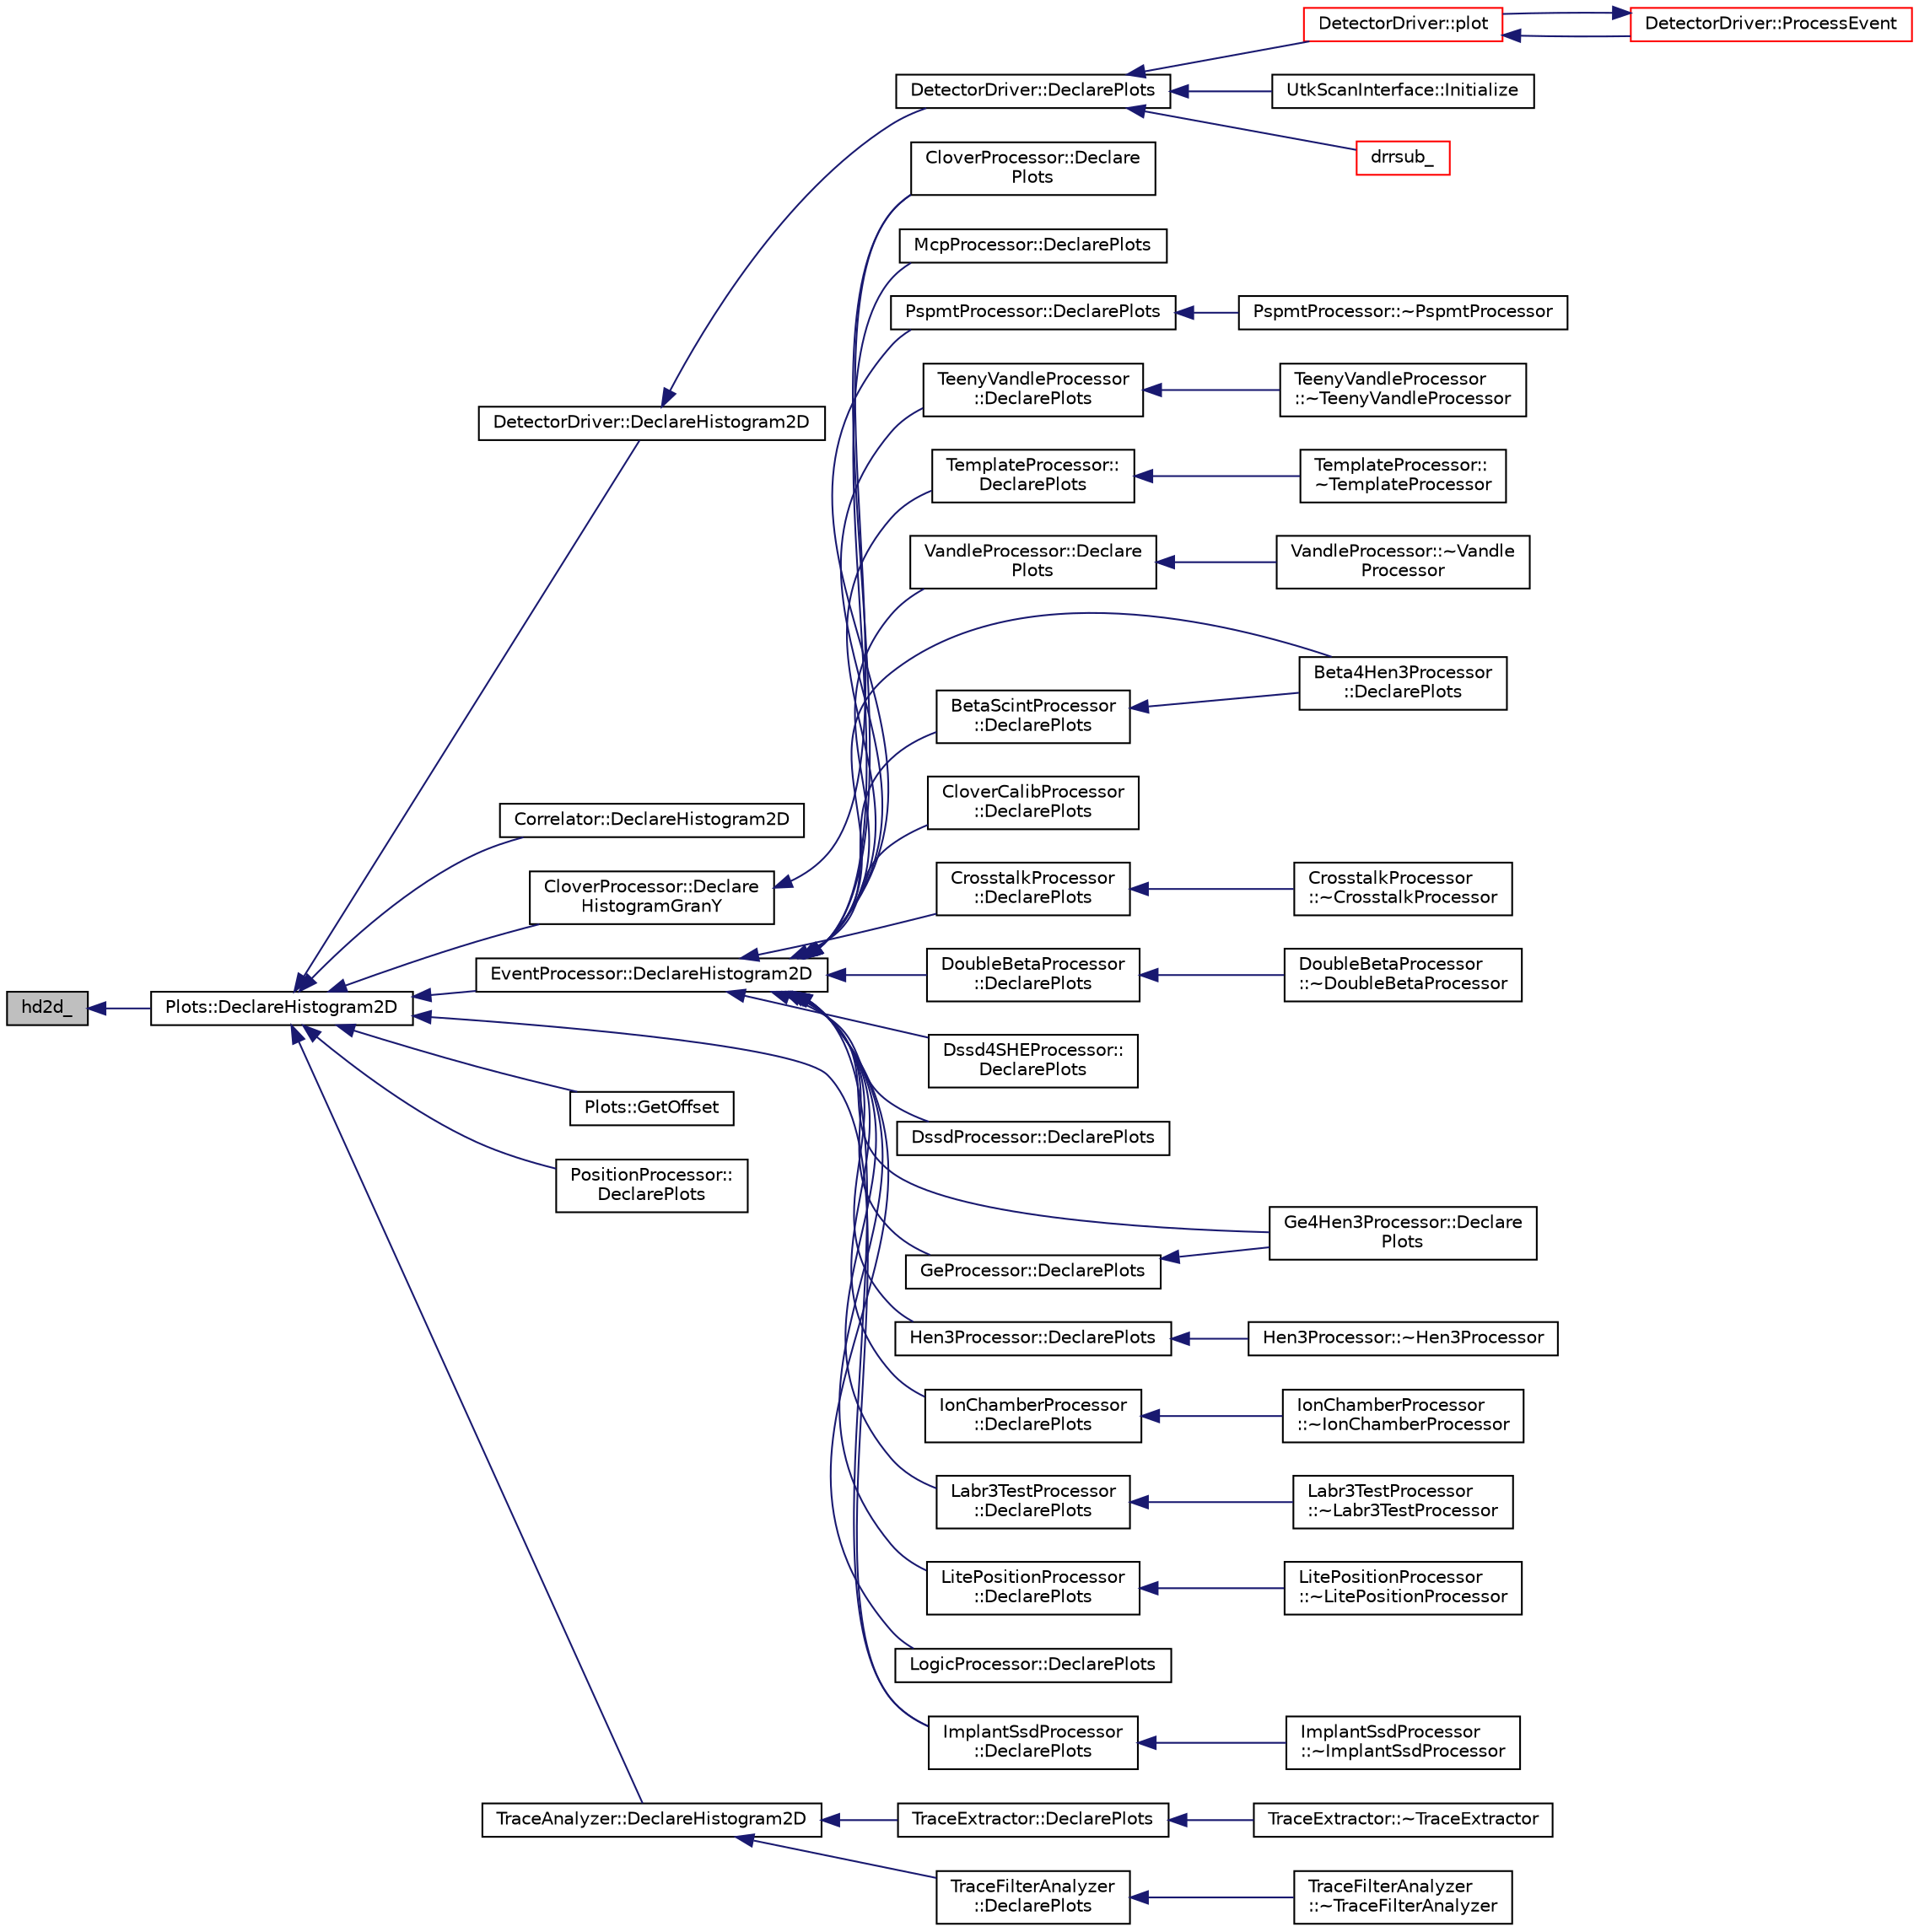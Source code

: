 digraph "hd2d_"
{
  edge [fontname="Helvetica",fontsize="10",labelfontname="Helvetica",labelfontsize="10"];
  node [fontname="Helvetica",fontsize="10",shape=record];
  rankdir="LR";
  Node1 [label="hd2d_",height=0.2,width=0.4,color="black", fillcolor="grey75", style="filled", fontcolor="black"];
  Node1 -> Node2 [dir="back",color="midnightblue",fontsize="10",style="solid",fontname="Helvetica"];
  Node2 [label="Plots::DeclareHistogram2D",height=0.2,width=0.4,color="black", fillcolor="white", style="filled",URL="$d7/d8b/class_plots.html#a59a2ffc3288d877c695346d82499e769",tooltip="Declares a 2D histogram calls the C++ wrapper for DAMM. "];
  Node2 -> Node3 [dir="back",color="midnightblue",fontsize="10",style="solid",fontname="Helvetica"];
  Node3 [label="CloverProcessor::Declare\lHistogramGranY",height=0.2,width=0.4,color="black", fillcolor="white", style="filled",URL="$d5/d01/class_clover_processor.html#a5598774b3984e10183799d08100864ca"];
  Node3 -> Node4 [dir="back",color="midnightblue",fontsize="10",style="solid",fontname="Helvetica"];
  Node4 [label="CloverProcessor::Declare\lPlots",height=0.2,width=0.4,color="black", fillcolor="white", style="filled",URL="$d5/d01/class_clover_processor.html#a241e49aeddae9b8bcb5be9e7192d81a7"];
  Node2 -> Node5 [dir="back",color="midnightblue",fontsize="10",style="solid",fontname="Helvetica"];
  Node5 [label="Correlator::DeclareHistogram2D",height=0.2,width=0.4,color="black", fillcolor="white", style="filled",URL="$df/d86/class_correlator.html#a78c13f9fbc37ab4ee62bdea80111172b",tooltip="Declares a 2D histogram calls the C++ wrapper for DAMM. "];
  Node2 -> Node6 [dir="back",color="midnightblue",fontsize="10",style="solid",fontname="Helvetica"];
  Node6 [label="DetectorDriver::DeclareHistogram2D",height=0.2,width=0.4,color="black", fillcolor="white", style="filled",URL="$de/d91/class_detector_driver.html#ac59589819db9e526e9abecb6328cc0e4",tooltip="Declares a 2D histogram calls the C++ wrapper for DAMM. "];
  Node6 -> Node7 [dir="back",color="midnightblue",fontsize="10",style="solid",fontname="Helvetica"];
  Node7 [label="DetectorDriver::DeclarePlots",height=0.2,width=0.4,color="black", fillcolor="white", style="filled",URL="$de/d91/class_detector_driver.html#a8810acdc149879688b81ec333531a28e"];
  Node7 -> Node8 [dir="back",color="midnightblue",fontsize="10",style="solid",fontname="Helvetica"];
  Node8 [label="DetectorDriver::plot",height=0.2,width=0.4,color="red", fillcolor="white", style="filled",URL="$de/d91/class_detector_driver.html#a3a556ab94a878e057dea8a081d0df55a",tooltip="Plots into histogram defined by dammId. "];
  Node8 -> Node9 [dir="back",color="midnightblue",fontsize="10",style="solid",fontname="Helvetica"];
  Node9 [label="DetectorDriver::ProcessEvent",height=0.2,width=0.4,color="red", fillcolor="white", style="filled",URL="$de/d91/class_detector_driver.html#a19c152206c95dfbc2a98ffd1d002165e",tooltip="Control of the event processing. "];
  Node9 -> Node8 [dir="back",color="midnightblue",fontsize="10",style="solid",fontname="Helvetica"];
  Node7 -> Node10 [dir="back",color="midnightblue",fontsize="10",style="solid",fontname="Helvetica"];
  Node10 [label="UtkScanInterface::Initialize",height=0.2,width=0.4,color="black", fillcolor="white", style="filled",URL="$db/d6c/class_utk_scan_interface.html#a97f114b210931247250458851cead748"];
  Node7 -> Node11 [dir="back",color="midnightblue",fontsize="10",style="solid",fontname="Helvetica"];
  Node11 [label="drrsub_",height=0.2,width=0.4,color="red", fillcolor="white", style="filled",URL="$d1/dd5/utkscanor_8cpp.html#a09d29445a46de775722e95fcbe9eb20b",tooltip="Defines the main interface with the SCANOR library, the program essentially starts here..."];
  Node2 -> Node12 [dir="back",color="midnightblue",fontsize="10",style="solid",fontname="Helvetica"];
  Node12 [label="EventProcessor::DeclareHistogram2D",height=0.2,width=0.4,color="black", fillcolor="white", style="filled",URL="$d6/d65/class_event_processor.html#a37b6d5ad90cc6e55c8021682a355764a",tooltip="Declares a 2D histogram calls the C++ wrapper for DAMM. "];
  Node12 -> Node13 [dir="back",color="midnightblue",fontsize="10",style="solid",fontname="Helvetica"];
  Node13 [label="Beta4Hen3Processor\l::DeclarePlots",height=0.2,width=0.4,color="black", fillcolor="white", style="filled",URL="$db/d92/class_beta4_hen3_processor.html#a113815033762b9388796cdf850b85ce7"];
  Node12 -> Node14 [dir="back",color="midnightblue",fontsize="10",style="solid",fontname="Helvetica"];
  Node14 [label="BetaScintProcessor\l::DeclarePlots",height=0.2,width=0.4,color="black", fillcolor="white", style="filled",URL="$d4/de4/class_beta_scint_processor.html#a906c4fa539c4200a7cc4a143a01c8de5"];
  Node14 -> Node13 [dir="back",color="midnightblue",fontsize="10",style="solid",fontname="Helvetica"];
  Node12 -> Node15 [dir="back",color="midnightblue",fontsize="10",style="solid",fontname="Helvetica"];
  Node15 [label="CloverCalibProcessor\l::DeclarePlots",height=0.2,width=0.4,color="black", fillcolor="white", style="filled",URL="$db/d4e/class_clover_calib_processor.html#a1146803513792bfb64aa664d0258cee4"];
  Node12 -> Node4 [dir="back",color="midnightblue",fontsize="10",style="solid",fontname="Helvetica"];
  Node12 -> Node16 [dir="back",color="midnightblue",fontsize="10",style="solid",fontname="Helvetica"];
  Node16 [label="CrosstalkProcessor\l::DeclarePlots",height=0.2,width=0.4,color="black", fillcolor="white", style="filled",URL="$de/d3c/class_crosstalk_processor.html#a0b3f4f255e3d793dc178d5d5a8fb6bb9"];
  Node16 -> Node17 [dir="back",color="midnightblue",fontsize="10",style="solid",fontname="Helvetica"];
  Node17 [label="CrosstalkProcessor\l::~CrosstalkProcessor",height=0.2,width=0.4,color="black", fillcolor="white", style="filled",URL="$de/d3c/class_crosstalk_processor.html#a974ad94596916e6d24e863dcbec1058c"];
  Node12 -> Node18 [dir="back",color="midnightblue",fontsize="10",style="solid",fontname="Helvetica"];
  Node18 [label="DoubleBetaProcessor\l::DeclarePlots",height=0.2,width=0.4,color="black", fillcolor="white", style="filled",URL="$de/d4f/class_double_beta_processor.html#a0b75e14f81a11f8a00b64e54e277ed3e"];
  Node18 -> Node19 [dir="back",color="midnightblue",fontsize="10",style="solid",fontname="Helvetica"];
  Node19 [label="DoubleBetaProcessor\l::~DoubleBetaProcessor",height=0.2,width=0.4,color="black", fillcolor="white", style="filled",URL="$de/d4f/class_double_beta_processor.html#a0cdcf5970bbc0f7539d23978f3b83242"];
  Node12 -> Node20 [dir="back",color="midnightblue",fontsize="10",style="solid",fontname="Helvetica"];
  Node20 [label="Dssd4SHEProcessor::\lDeclarePlots",height=0.2,width=0.4,color="black", fillcolor="white", style="filled",URL="$db/da8/class_dssd4_s_h_e_processor.html#a9da412065cc7d5d352afddbc5adfb99d"];
  Node12 -> Node21 [dir="back",color="midnightblue",fontsize="10",style="solid",fontname="Helvetica"];
  Node21 [label="DssdProcessor::DeclarePlots",height=0.2,width=0.4,color="black", fillcolor="white", style="filled",URL="$d4/d67/class_dssd_processor.html#a22d452c173f0e5136f384f5d236608fb"];
  Node12 -> Node22 [dir="back",color="midnightblue",fontsize="10",style="solid",fontname="Helvetica"];
  Node22 [label="Ge4Hen3Processor::Declare\lPlots",height=0.2,width=0.4,color="black", fillcolor="white", style="filled",URL="$d5/df2/class_ge4_hen3_processor.html#a918c80547f182063df5070f2616457ef"];
  Node12 -> Node23 [dir="back",color="midnightblue",fontsize="10",style="solid",fontname="Helvetica"];
  Node23 [label="GeProcessor::DeclarePlots",height=0.2,width=0.4,color="black", fillcolor="white", style="filled",URL="$d2/d54/class_ge_processor.html#a34a3e914ec6735a70ee2898fcd726747",tooltip="Declare the plots for the processor. "];
  Node23 -> Node22 [dir="back",color="midnightblue",fontsize="10",style="solid",fontname="Helvetica"];
  Node12 -> Node24 [dir="back",color="midnightblue",fontsize="10",style="solid",fontname="Helvetica"];
  Node24 [label="Hen3Processor::DeclarePlots",height=0.2,width=0.4,color="black", fillcolor="white", style="filled",URL="$d6/d4e/class_hen3_processor.html#a5cf9c74ceb94a1989db9330ec33c1eae"];
  Node24 -> Node25 [dir="back",color="midnightblue",fontsize="10",style="solid",fontname="Helvetica"];
  Node25 [label="Hen3Processor::~Hen3Processor",height=0.2,width=0.4,color="black", fillcolor="white", style="filled",URL="$d6/d4e/class_hen3_processor.html#a8ed35806e6801f6c8f1eb402525e2834"];
  Node12 -> Node26 [dir="back",color="midnightblue",fontsize="10",style="solid",fontname="Helvetica"];
  Node26 [label="ImplantSsdProcessor\l::DeclarePlots",height=0.2,width=0.4,color="black", fillcolor="white", style="filled",URL="$df/df5/class_implant_ssd_processor.html#a0be1ce2d426608abbbdb8b3c68a505c1"];
  Node26 -> Node27 [dir="back",color="midnightblue",fontsize="10",style="solid",fontname="Helvetica"];
  Node27 [label="ImplantSsdProcessor\l::~ImplantSsdProcessor",height=0.2,width=0.4,color="black", fillcolor="white", style="filled",URL="$df/df5/class_implant_ssd_processor.html#a057e44029967a209fc626811e2ba4412"];
  Node12 -> Node28 [dir="back",color="midnightblue",fontsize="10",style="solid",fontname="Helvetica"];
  Node28 [label="IonChamberProcessor\l::DeclarePlots",height=0.2,width=0.4,color="black", fillcolor="white", style="filled",URL="$dd/df2/class_ion_chamber_processor.html#a0abe10984f9968577af6a834aaddf7af"];
  Node28 -> Node29 [dir="back",color="midnightblue",fontsize="10",style="solid",fontname="Helvetica"];
  Node29 [label="IonChamberProcessor\l::~IonChamberProcessor",height=0.2,width=0.4,color="black", fillcolor="white", style="filled",URL="$dd/df2/class_ion_chamber_processor.html#a04e1204b8f8efd09dac743a82b1d4312"];
  Node12 -> Node30 [dir="back",color="midnightblue",fontsize="10",style="solid",fontname="Helvetica"];
  Node30 [label="Labr3TestProcessor\l::DeclarePlots",height=0.2,width=0.4,color="black", fillcolor="white", style="filled",URL="$dd/d2c/class_labr3_test_processor.html#a00b2431718d6e91598cb35bdd7023638"];
  Node30 -> Node31 [dir="back",color="midnightblue",fontsize="10",style="solid",fontname="Helvetica"];
  Node31 [label="Labr3TestProcessor\l::~Labr3TestProcessor",height=0.2,width=0.4,color="black", fillcolor="white", style="filled",URL="$dd/d2c/class_labr3_test_processor.html#a38f5f24725e52971220a4beef3bfc232"];
  Node12 -> Node32 [dir="back",color="midnightblue",fontsize="10",style="solid",fontname="Helvetica"];
  Node32 [label="LitePositionProcessor\l::DeclarePlots",height=0.2,width=0.4,color="black", fillcolor="white", style="filled",URL="$d3/dab/class_lite_position_processor.html#a539c3f2cf56c3b9615128392b1e5b0c0"];
  Node32 -> Node33 [dir="back",color="midnightblue",fontsize="10",style="solid",fontname="Helvetica"];
  Node33 [label="LitePositionProcessor\l::~LitePositionProcessor",height=0.2,width=0.4,color="black", fillcolor="white", style="filled",URL="$d3/dab/class_lite_position_processor.html#a602ce3c9355626b96649b08690d391ef"];
  Node12 -> Node34 [dir="back",color="midnightblue",fontsize="10",style="solid",fontname="Helvetica"];
  Node34 [label="LogicProcessor::DeclarePlots",height=0.2,width=0.4,color="black", fillcolor="white", style="filled",URL="$da/d2f/class_logic_processor.html#aa276735e622e69b5779b77654b5d5208"];
  Node12 -> Node35 [dir="back",color="midnightblue",fontsize="10",style="solid",fontname="Helvetica"];
  Node35 [label="McpProcessor::DeclarePlots",height=0.2,width=0.4,color="black", fillcolor="white", style="filled",URL="$dd/dcb/class_mcp_processor.html#a5db4ddbc2d72998bd8db1cb920773857"];
  Node12 -> Node36 [dir="back",color="midnightblue",fontsize="10",style="solid",fontname="Helvetica"];
  Node36 [label="PspmtProcessor::DeclarePlots",height=0.2,width=0.4,color="black", fillcolor="white", style="filled",URL="$dd/d2c/class_pspmt_processor.html#a69f97cd8c80cd7de8ad8d66f2bf63752"];
  Node36 -> Node37 [dir="back",color="midnightblue",fontsize="10",style="solid",fontname="Helvetica"];
  Node37 [label="PspmtProcessor::~PspmtProcessor",height=0.2,width=0.4,color="black", fillcolor="white", style="filled",URL="$dd/d2c/class_pspmt_processor.html#a23ed80963dc7c683eba1b95aa12f37db"];
  Node12 -> Node38 [dir="back",color="midnightblue",fontsize="10",style="solid",fontname="Helvetica"];
  Node38 [label="TeenyVandleProcessor\l::DeclarePlots",height=0.2,width=0.4,color="black", fillcolor="white", style="filled",URL="$d3/d5e/class_teeny_vandle_processor.html#a7328644e7f25254e60cc7f0f08bf76d7"];
  Node38 -> Node39 [dir="back",color="midnightblue",fontsize="10",style="solid",fontname="Helvetica"];
  Node39 [label="TeenyVandleProcessor\l::~TeenyVandleProcessor",height=0.2,width=0.4,color="black", fillcolor="white", style="filled",URL="$d3/d5e/class_teeny_vandle_processor.html#ace84b3cc48debac1892f4fa954adafbd"];
  Node12 -> Node40 [dir="back",color="midnightblue",fontsize="10",style="solid",fontname="Helvetica"];
  Node40 [label="TemplateProcessor::\lDeclarePlots",height=0.2,width=0.4,color="black", fillcolor="white", style="filled",URL="$da/dfe/class_template_processor.html#ae447375c9e3eae31685252bf17e526ad"];
  Node40 -> Node41 [dir="back",color="midnightblue",fontsize="10",style="solid",fontname="Helvetica"];
  Node41 [label="TemplateProcessor::\l~TemplateProcessor",height=0.2,width=0.4,color="black", fillcolor="white", style="filled",URL="$da/dfe/class_template_processor.html#a93cedd7c190470f8fb23bcd6b62689ae"];
  Node12 -> Node42 [dir="back",color="midnightblue",fontsize="10",style="solid",fontname="Helvetica"];
  Node42 [label="VandleProcessor::Declare\lPlots",height=0.2,width=0.4,color="black", fillcolor="white", style="filled",URL="$db/d21/class_vandle_processor.html#a12172da2e51a26945d9241a4165734b0",tooltip="Declare the plots used in the analysis */. "];
  Node42 -> Node43 [dir="back",color="midnightblue",fontsize="10",style="solid",fontname="Helvetica"];
  Node43 [label="VandleProcessor::~Vandle\lProcessor",height=0.2,width=0.4,color="black", fillcolor="white", style="filled",URL="$db/d21/class_vandle_processor.html#adeb801d12cbeb4a4426b7d2f5ee522cd",tooltip="Default Destructor */. "];
  Node2 -> Node26 [dir="back",color="midnightblue",fontsize="10",style="solid",fontname="Helvetica"];
  Node2 -> Node44 [dir="back",color="midnightblue",fontsize="10",style="solid",fontname="Helvetica"];
  Node44 [label="Plots::GetOffset",height=0.2,width=0.4,color="black", fillcolor="white", style="filled",URL="$d7/d8b/class_plots.html#adc29f9a0571d3b623bed089d4f9daa7a"];
  Node2 -> Node45 [dir="back",color="midnightblue",fontsize="10",style="solid",fontname="Helvetica"];
  Node45 [label="PositionProcessor::\lDeclarePlots",height=0.2,width=0.4,color="black", fillcolor="white", style="filled",URL="$d3/df3/class_position_processor.html#a950e50ae35027fa2a7595092c8738ba5"];
  Node2 -> Node46 [dir="back",color="midnightblue",fontsize="10",style="solid",fontname="Helvetica"];
  Node46 [label="TraceAnalyzer::DeclareHistogram2D",height=0.2,width=0.4,color="black", fillcolor="white", style="filled",URL="$d2/dbc/class_trace_analyzer.html#a1460ab87f2ad0f4bc895ba9332007a01",tooltip="Declares a 2D histogram calls the C++ wrapper for DAMM. "];
  Node46 -> Node47 [dir="back",color="midnightblue",fontsize="10",style="solid",fontname="Helvetica"];
  Node47 [label="TraceExtractor::DeclarePlots",height=0.2,width=0.4,color="black", fillcolor="white", style="filled",URL="$d8/d3d/class_trace_extractor.html#a67a7ee6e93deea26d1d16e3b243ac65c"];
  Node47 -> Node48 [dir="back",color="midnightblue",fontsize="10",style="solid",fontname="Helvetica"];
  Node48 [label="TraceExtractor::~TraceExtractor",height=0.2,width=0.4,color="black", fillcolor="white", style="filled",URL="$d8/d3d/class_trace_extractor.html#af0c10d38d76e8b3695bd5e92748a6907"];
  Node46 -> Node49 [dir="back",color="midnightblue",fontsize="10",style="solid",fontname="Helvetica"];
  Node49 [label="TraceFilterAnalyzer\l::DeclarePlots",height=0.2,width=0.4,color="black", fillcolor="white", style="filled",URL="$d4/db0/class_trace_filter_analyzer.html#ae5ac6f06108d2fec746da7312f2fdd00"];
  Node49 -> Node50 [dir="back",color="midnightblue",fontsize="10",style="solid",fontname="Helvetica"];
  Node50 [label="TraceFilterAnalyzer\l::~TraceFilterAnalyzer",height=0.2,width=0.4,color="black", fillcolor="white", style="filled",URL="$d4/db0/class_trace_filter_analyzer.html#aaadf927cff2a0fe2ded1929ce14ea3d6"];
}

